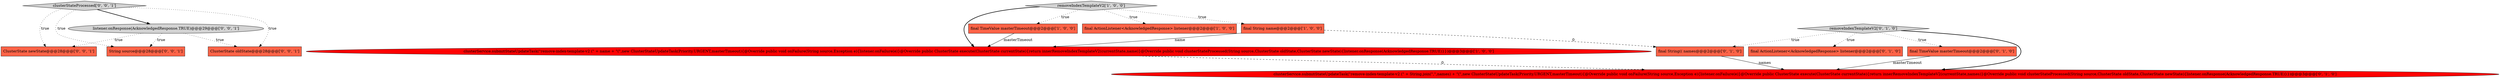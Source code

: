 digraph {
11 [style = filled, label = "ClusterState newState@@@28@@@['0', '0', '1']", fillcolor = tomato, shape = box image = "AAA0AAABBB3BBB"];
14 [style = filled, label = "clusterStateProcessed['0', '0', '1']", fillcolor = lightgray, shape = diamond image = "AAA0AAABBB3BBB"];
1 [style = filled, label = "removeIndexTemplateV2['1', '0', '0']", fillcolor = lightgray, shape = diamond image = "AAA0AAABBB1BBB"];
13 [style = filled, label = "ClusterState oldState@@@28@@@['0', '0', '1']", fillcolor = tomato, shape = box image = "AAA0AAABBB3BBB"];
9 [style = filled, label = "final String(( names@@@2@@@['0', '1', '0']", fillcolor = tomato, shape = box image = "AAA1AAABBB2BBB"];
3 [style = filled, label = "clusterService.submitStateUpdateTask(\"remove-index-template-v2 (\" + name + \"(\",new ClusterStateUpdateTask(Priority.URGENT,masterTimeout){@Override public void onFailure(String source,Exception e){listener.onFailure(e)}@Override public ClusterState execute(ClusterState currentState){return innerRemoveIndexTemplateV2(currentState,name)}@Override public void clusterStateProcessed(String source,ClusterState oldState,ClusterState newState){listener.onResponse(AcknowledgedResponse.TRUE)}})@@@3@@@['1', '0', '0']", fillcolor = red, shape = ellipse image = "AAA1AAABBB1BBB"];
8 [style = filled, label = "final ActionListener<AcknowledgedResponse> listener@@@2@@@['0', '1', '0']", fillcolor = tomato, shape = box image = "AAA0AAABBB2BBB"];
12 [style = filled, label = "String source@@@28@@@['0', '0', '1']", fillcolor = tomato, shape = box image = "AAA0AAABBB3BBB"];
4 [style = filled, label = "final String name@@@2@@@['1', '0', '0']", fillcolor = tomato, shape = box image = "AAA1AAABBB1BBB"];
2 [style = filled, label = "final ActionListener<AcknowledgedResponse> listener@@@2@@@['1', '0', '0']", fillcolor = tomato, shape = box image = "AAA0AAABBB1BBB"];
10 [style = filled, label = "listener.onResponse(AcknowledgedResponse.TRUE)@@@29@@@['0', '0', '1']", fillcolor = lightgray, shape = ellipse image = "AAA0AAABBB3BBB"];
0 [style = filled, label = "final TimeValue masterTimeout@@@2@@@['1', '0', '0']", fillcolor = tomato, shape = box image = "AAA0AAABBB1BBB"];
5 [style = filled, label = "removeIndexTemplateV2['0', '1', '0']", fillcolor = lightgray, shape = diamond image = "AAA0AAABBB2BBB"];
6 [style = filled, label = "final TimeValue masterTimeout@@@2@@@['0', '1', '0']", fillcolor = tomato, shape = box image = "AAA0AAABBB2BBB"];
7 [style = filled, label = "clusterService.submitStateUpdateTask(\"remove-index-template-v2 (\" + String.join(\",\",names) + \"(\",new ClusterStateUpdateTask(Priority.URGENT,masterTimeout){@Override public void onFailure(String source,Exception e){listener.onFailure(e)}@Override public ClusterState execute(ClusterState currentState){return innerRemoveIndexTemplateV2(currentState,names)}@Override public void clusterStateProcessed(String source,ClusterState oldState,ClusterState newState){listener.onResponse(AcknowledgedResponse.TRUE)}})@@@3@@@['0', '1', '0']", fillcolor = red, shape = ellipse image = "AAA1AAABBB2BBB"];
10->12 [style = dotted, label="true"];
14->12 [style = dotted, label="true"];
3->7 [style = dashed, label="0"];
1->3 [style = bold, label=""];
5->6 [style = dotted, label="true"];
14->10 [style = bold, label=""];
1->4 [style = dotted, label="true"];
14->13 [style = dotted, label="true"];
9->7 [style = solid, label="names"];
4->9 [style = dashed, label="0"];
6->7 [style = solid, label="masterTimeout"];
0->3 [style = solid, label="masterTimeout"];
10->13 [style = dotted, label="true"];
10->11 [style = dotted, label="true"];
4->3 [style = solid, label="name"];
5->9 [style = dotted, label="true"];
14->11 [style = dotted, label="true"];
5->7 [style = bold, label=""];
1->0 [style = dotted, label="true"];
5->8 [style = dotted, label="true"];
1->2 [style = dotted, label="true"];
}
